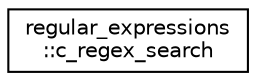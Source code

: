 digraph "Graphical Class Hierarchy"
{
 // LATEX_PDF_SIZE
  edge [fontname="Helvetica",fontsize="10",labelfontname="Helvetica",labelfontsize="10"];
  node [fontname="Helvetica",fontsize="10",shape=record];
  rankdir="LR";
  Node0 [label="regular_expressions\l::c_regex_search",height=0.2,width=0.4,color="black", fillcolor="white", style="filled",URL="$interfaceregular__expressions_1_1c__regex__search.html",tooltip=" "];
}
